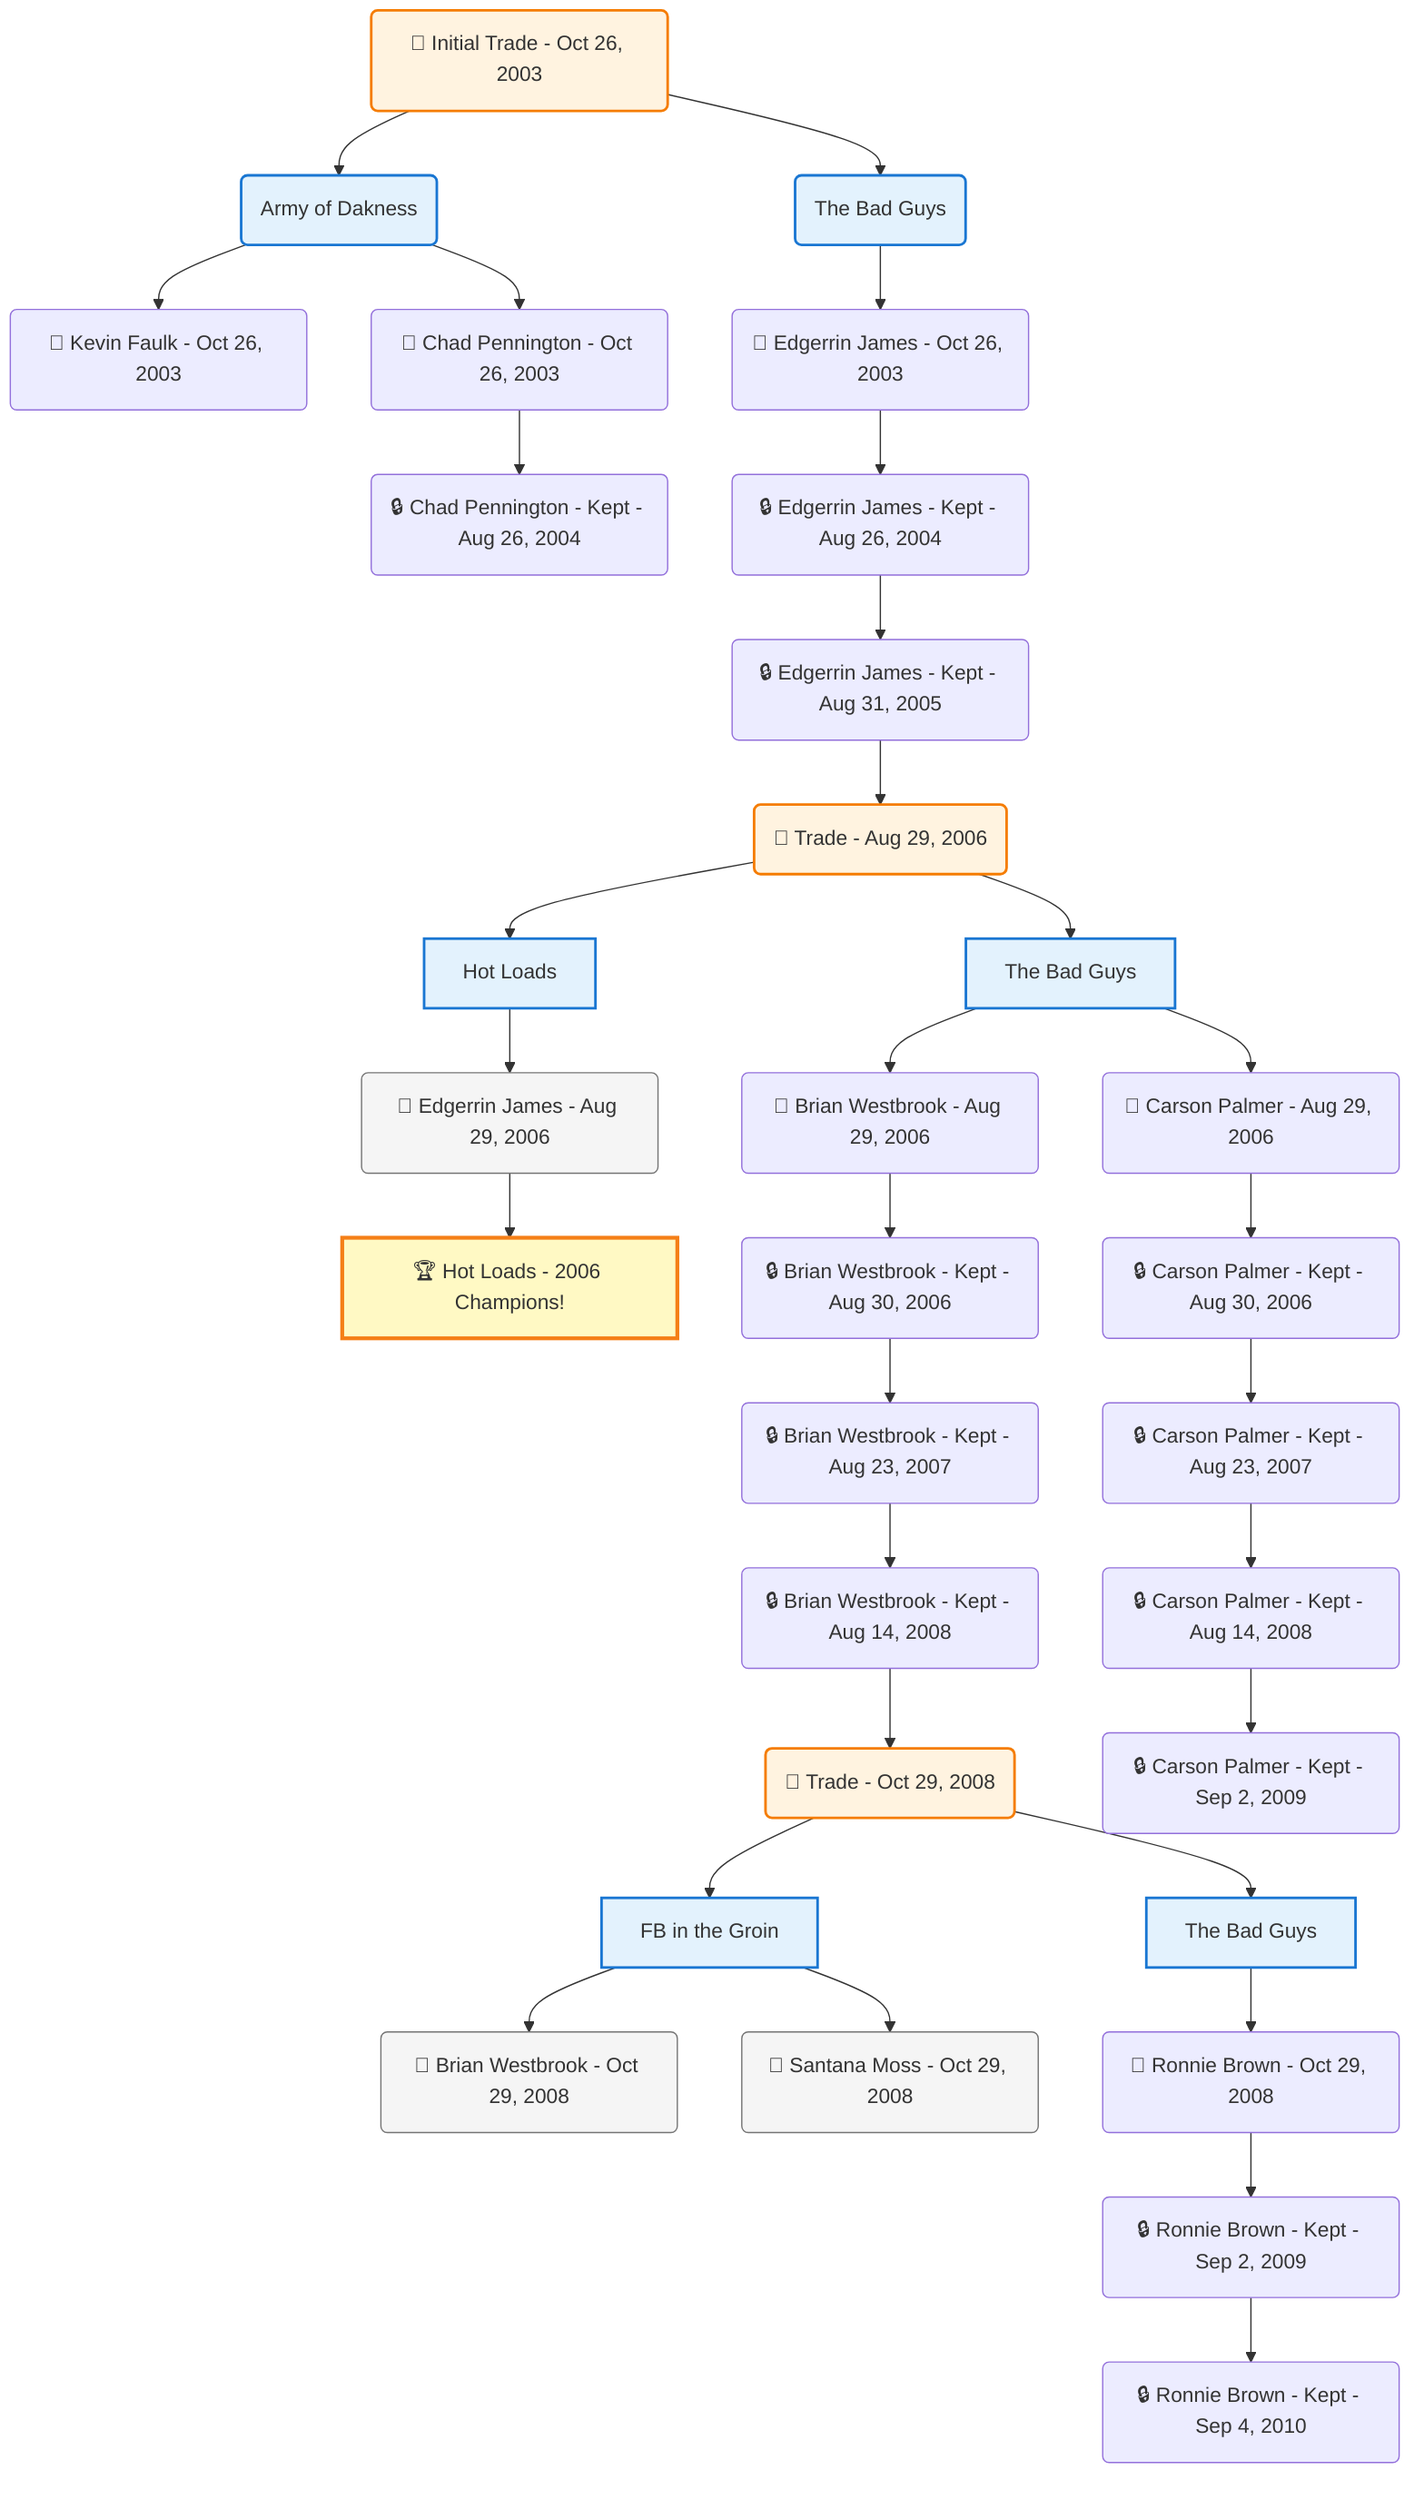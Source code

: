 flowchart TD

    TRADE_MAIN("🔄 Initial Trade - Oct 26, 2003")
    TEAM_1("Army of Dakness")
    TEAM_2("The Bad Guys")
    NODE_ca07ae5a-6886-45b3-9712-8bc5c20aba87("🔄 Kevin Faulk - Oct 26, 2003")
    NODE_775f3b52-1103-4d9c-8eb5-cbec0e8c4aad("🔄 Chad Pennington - Oct 26, 2003")
    NODE_4d34478c-02d5-4bff-b7f2-ed48f28b85f5("🔒 Chad Pennington - Kept - Aug 26, 2004")
    NODE_b3a78454-9e43-4673-b41a-e786f87bc6db("🔄 Edgerrin James - Oct 26, 2003")
    NODE_107a6885-0c4f-40d5-9509-8974b4923a4e("🔒 Edgerrin James - Kept - Aug 26, 2004")
    NODE_1b1401f7-4822-4afe-bc79-b0d53e566bb8("🔒 Edgerrin James - Kept - Aug 31, 2005")
    TRADE_7f4637e4-4da1-4a72-8274-2515752ca9db_3("🔄 Trade - Aug 29, 2006")
    TEAM_8e9f18ff-62c3-40e8-bb10-32f74cf4ee33_4["Hot Loads"]
    NODE_5b1c2069-8707-4e09-823a-ce670e4fba0e("🔄 Edgerrin James - Aug 29, 2006")
    CHAMP_8e9f18ff-62c3-40e8-bb10-32f74cf4ee33_2006["🏆 Hot Loads - 2006 Champions!"]
    TEAM_b2220d1a-ff75-4622-9757-09978901110f_5["The Bad Guys"]
    NODE_419e01c3-c7a1-4345-8911-157bb4e5f526("🔄 Brian Westbrook - Aug 29, 2006")
    NODE_884b0c2e-e2c1-4bfb-a572-90f9b272c4c5("🔒 Brian Westbrook - Kept - Aug 30, 2006")
    NODE_7648771f-eb1a-42e6-98ca-037060a721a7("🔒 Brian Westbrook - Kept - Aug 23, 2007")
    NODE_5e21ae81-63dc-4ac0-8552-0a6deb2d2f62("🔒 Brian Westbrook - Kept - Aug 14, 2008")
    TRADE_c3f0b7c2-f7b5-4e00-9f80-68c86f7c182e_6("🔄 Trade - Oct 29, 2008")
    TEAM_f483ecf1-cd17-4991-854b-e52dfc957b45_7["FB in the Groin"]
    NODE_12905ee6-bbd2-40e5-9718-ce23cb7d7206("🔄 Brian Westbrook - Oct 29, 2008")
    NODE_6443451d-b374-42e2-9cc8-cf7ea623c574("🔄 Santana Moss - Oct 29, 2008")
    TEAM_b2220d1a-ff75-4622-9757-09978901110f_8["The Bad Guys"]
    NODE_acbb1f4c-bddd-4152-be7d-cdbc176f8841("🔄 Ronnie Brown - Oct 29, 2008")
    NODE_3844f232-181a-4af4-ad32-7773482ac39b("🔒 Ronnie Brown - Kept - Sep 2, 2009")
    NODE_5f1b63ce-96fa-4d5d-a065-b53daf393a9a("🔒 Ronnie Brown - Kept - Sep 4, 2010")
    NODE_4fcfbb74-d396-426f-b80b-a9e22eabd6be("🔄 Carson Palmer - Aug 29, 2006")
    NODE_0e08ab70-b31b-4e01-916d-100cd0376830("🔒 Carson Palmer - Kept - Aug 30, 2006")
    NODE_6aa76e8d-700d-435a-8c61-fe6381a86672("🔒 Carson Palmer - Kept - Aug 23, 2007")
    NODE_27e24a70-7ba9-4eea-ae99-a96201862d26("🔒 Carson Palmer - Kept - Aug 14, 2008")
    NODE_e82ce1f1-049c-4e4c-97bb-b5bdf4a8c0d7("🔒 Carson Palmer - Kept - Sep 2, 2009")

    TRADE_MAIN --> TEAM_1
    TRADE_MAIN --> TEAM_2
    TEAM_1 --> NODE_ca07ae5a-6886-45b3-9712-8bc5c20aba87
    TEAM_1 --> NODE_775f3b52-1103-4d9c-8eb5-cbec0e8c4aad
    NODE_775f3b52-1103-4d9c-8eb5-cbec0e8c4aad --> NODE_4d34478c-02d5-4bff-b7f2-ed48f28b85f5
    TEAM_2 --> NODE_b3a78454-9e43-4673-b41a-e786f87bc6db
    NODE_b3a78454-9e43-4673-b41a-e786f87bc6db --> NODE_107a6885-0c4f-40d5-9509-8974b4923a4e
    NODE_107a6885-0c4f-40d5-9509-8974b4923a4e --> NODE_1b1401f7-4822-4afe-bc79-b0d53e566bb8
    NODE_1b1401f7-4822-4afe-bc79-b0d53e566bb8 --> TRADE_7f4637e4-4da1-4a72-8274-2515752ca9db_3
    TRADE_7f4637e4-4da1-4a72-8274-2515752ca9db_3 --> TEAM_8e9f18ff-62c3-40e8-bb10-32f74cf4ee33_4
    TEAM_8e9f18ff-62c3-40e8-bb10-32f74cf4ee33_4 --> NODE_5b1c2069-8707-4e09-823a-ce670e4fba0e
    NODE_5b1c2069-8707-4e09-823a-ce670e4fba0e --> CHAMP_8e9f18ff-62c3-40e8-bb10-32f74cf4ee33_2006
    TRADE_7f4637e4-4da1-4a72-8274-2515752ca9db_3 --> TEAM_b2220d1a-ff75-4622-9757-09978901110f_5
    TEAM_b2220d1a-ff75-4622-9757-09978901110f_5 --> NODE_419e01c3-c7a1-4345-8911-157bb4e5f526
    NODE_419e01c3-c7a1-4345-8911-157bb4e5f526 --> NODE_884b0c2e-e2c1-4bfb-a572-90f9b272c4c5
    NODE_884b0c2e-e2c1-4bfb-a572-90f9b272c4c5 --> NODE_7648771f-eb1a-42e6-98ca-037060a721a7
    NODE_7648771f-eb1a-42e6-98ca-037060a721a7 --> NODE_5e21ae81-63dc-4ac0-8552-0a6deb2d2f62
    NODE_5e21ae81-63dc-4ac0-8552-0a6deb2d2f62 --> TRADE_c3f0b7c2-f7b5-4e00-9f80-68c86f7c182e_6
    TRADE_c3f0b7c2-f7b5-4e00-9f80-68c86f7c182e_6 --> TEAM_f483ecf1-cd17-4991-854b-e52dfc957b45_7
    TEAM_f483ecf1-cd17-4991-854b-e52dfc957b45_7 --> NODE_12905ee6-bbd2-40e5-9718-ce23cb7d7206
    TEAM_f483ecf1-cd17-4991-854b-e52dfc957b45_7 --> NODE_6443451d-b374-42e2-9cc8-cf7ea623c574
    TRADE_c3f0b7c2-f7b5-4e00-9f80-68c86f7c182e_6 --> TEAM_b2220d1a-ff75-4622-9757-09978901110f_8
    TEAM_b2220d1a-ff75-4622-9757-09978901110f_8 --> NODE_acbb1f4c-bddd-4152-be7d-cdbc176f8841
    NODE_acbb1f4c-bddd-4152-be7d-cdbc176f8841 --> NODE_3844f232-181a-4af4-ad32-7773482ac39b
    NODE_3844f232-181a-4af4-ad32-7773482ac39b --> NODE_5f1b63ce-96fa-4d5d-a065-b53daf393a9a
    TEAM_b2220d1a-ff75-4622-9757-09978901110f_5 --> NODE_4fcfbb74-d396-426f-b80b-a9e22eabd6be
    NODE_4fcfbb74-d396-426f-b80b-a9e22eabd6be --> NODE_0e08ab70-b31b-4e01-916d-100cd0376830
    NODE_0e08ab70-b31b-4e01-916d-100cd0376830 --> NODE_6aa76e8d-700d-435a-8c61-fe6381a86672
    NODE_6aa76e8d-700d-435a-8c61-fe6381a86672 --> NODE_27e24a70-7ba9-4eea-ae99-a96201862d26
    NODE_27e24a70-7ba9-4eea-ae99-a96201862d26 --> NODE_e82ce1f1-049c-4e4c-97bb-b5bdf4a8c0d7

    %% Node styling
    classDef teamNode fill:#e3f2fd,stroke:#1976d2,stroke-width:2px
    classDef tradeNode fill:#fff3e0,stroke:#f57c00,stroke-width:2px
    classDef playerNode fill:#f3e5f5,stroke:#7b1fa2,stroke-width:1px
    classDef nonRootPlayerNode fill:#f5f5f5,stroke:#757575,stroke-width:1px
    classDef endNode fill:#ffebee,stroke:#c62828,stroke-width:2px
    classDef waiverNode fill:#e8f5e8,stroke:#388e3c,stroke-width:2px
    classDef championshipNode fill:#fff9c4,stroke:#f57f17,stroke-width:3px

    class TEAM_1,TEAM_2,TEAM_8e9f18ff-62c3-40e8-bb10-32f74cf4ee33_4,TEAM_b2220d1a-ff75-4622-9757-09978901110f_5,TEAM_f483ecf1-cd17-4991-854b-e52dfc957b45_7,TEAM_b2220d1a-ff75-4622-9757-09978901110f_8 teamNode
    class CHAMP_8e9f18ff-62c3-40e8-bb10-32f74cf4ee33_2006 championshipNode
    class NODE_5b1c2069-8707-4e09-823a-ce670e4fba0e,NODE_12905ee6-bbd2-40e5-9718-ce23cb7d7206,NODE_6443451d-b374-42e2-9cc8-cf7ea623c574 nonRootPlayerNode
    class TRADE_MAIN,TRADE_7f4637e4-4da1-4a72-8274-2515752ca9db_3,TRADE_c3f0b7c2-f7b5-4e00-9f80-68c86f7c182e_6 tradeNode